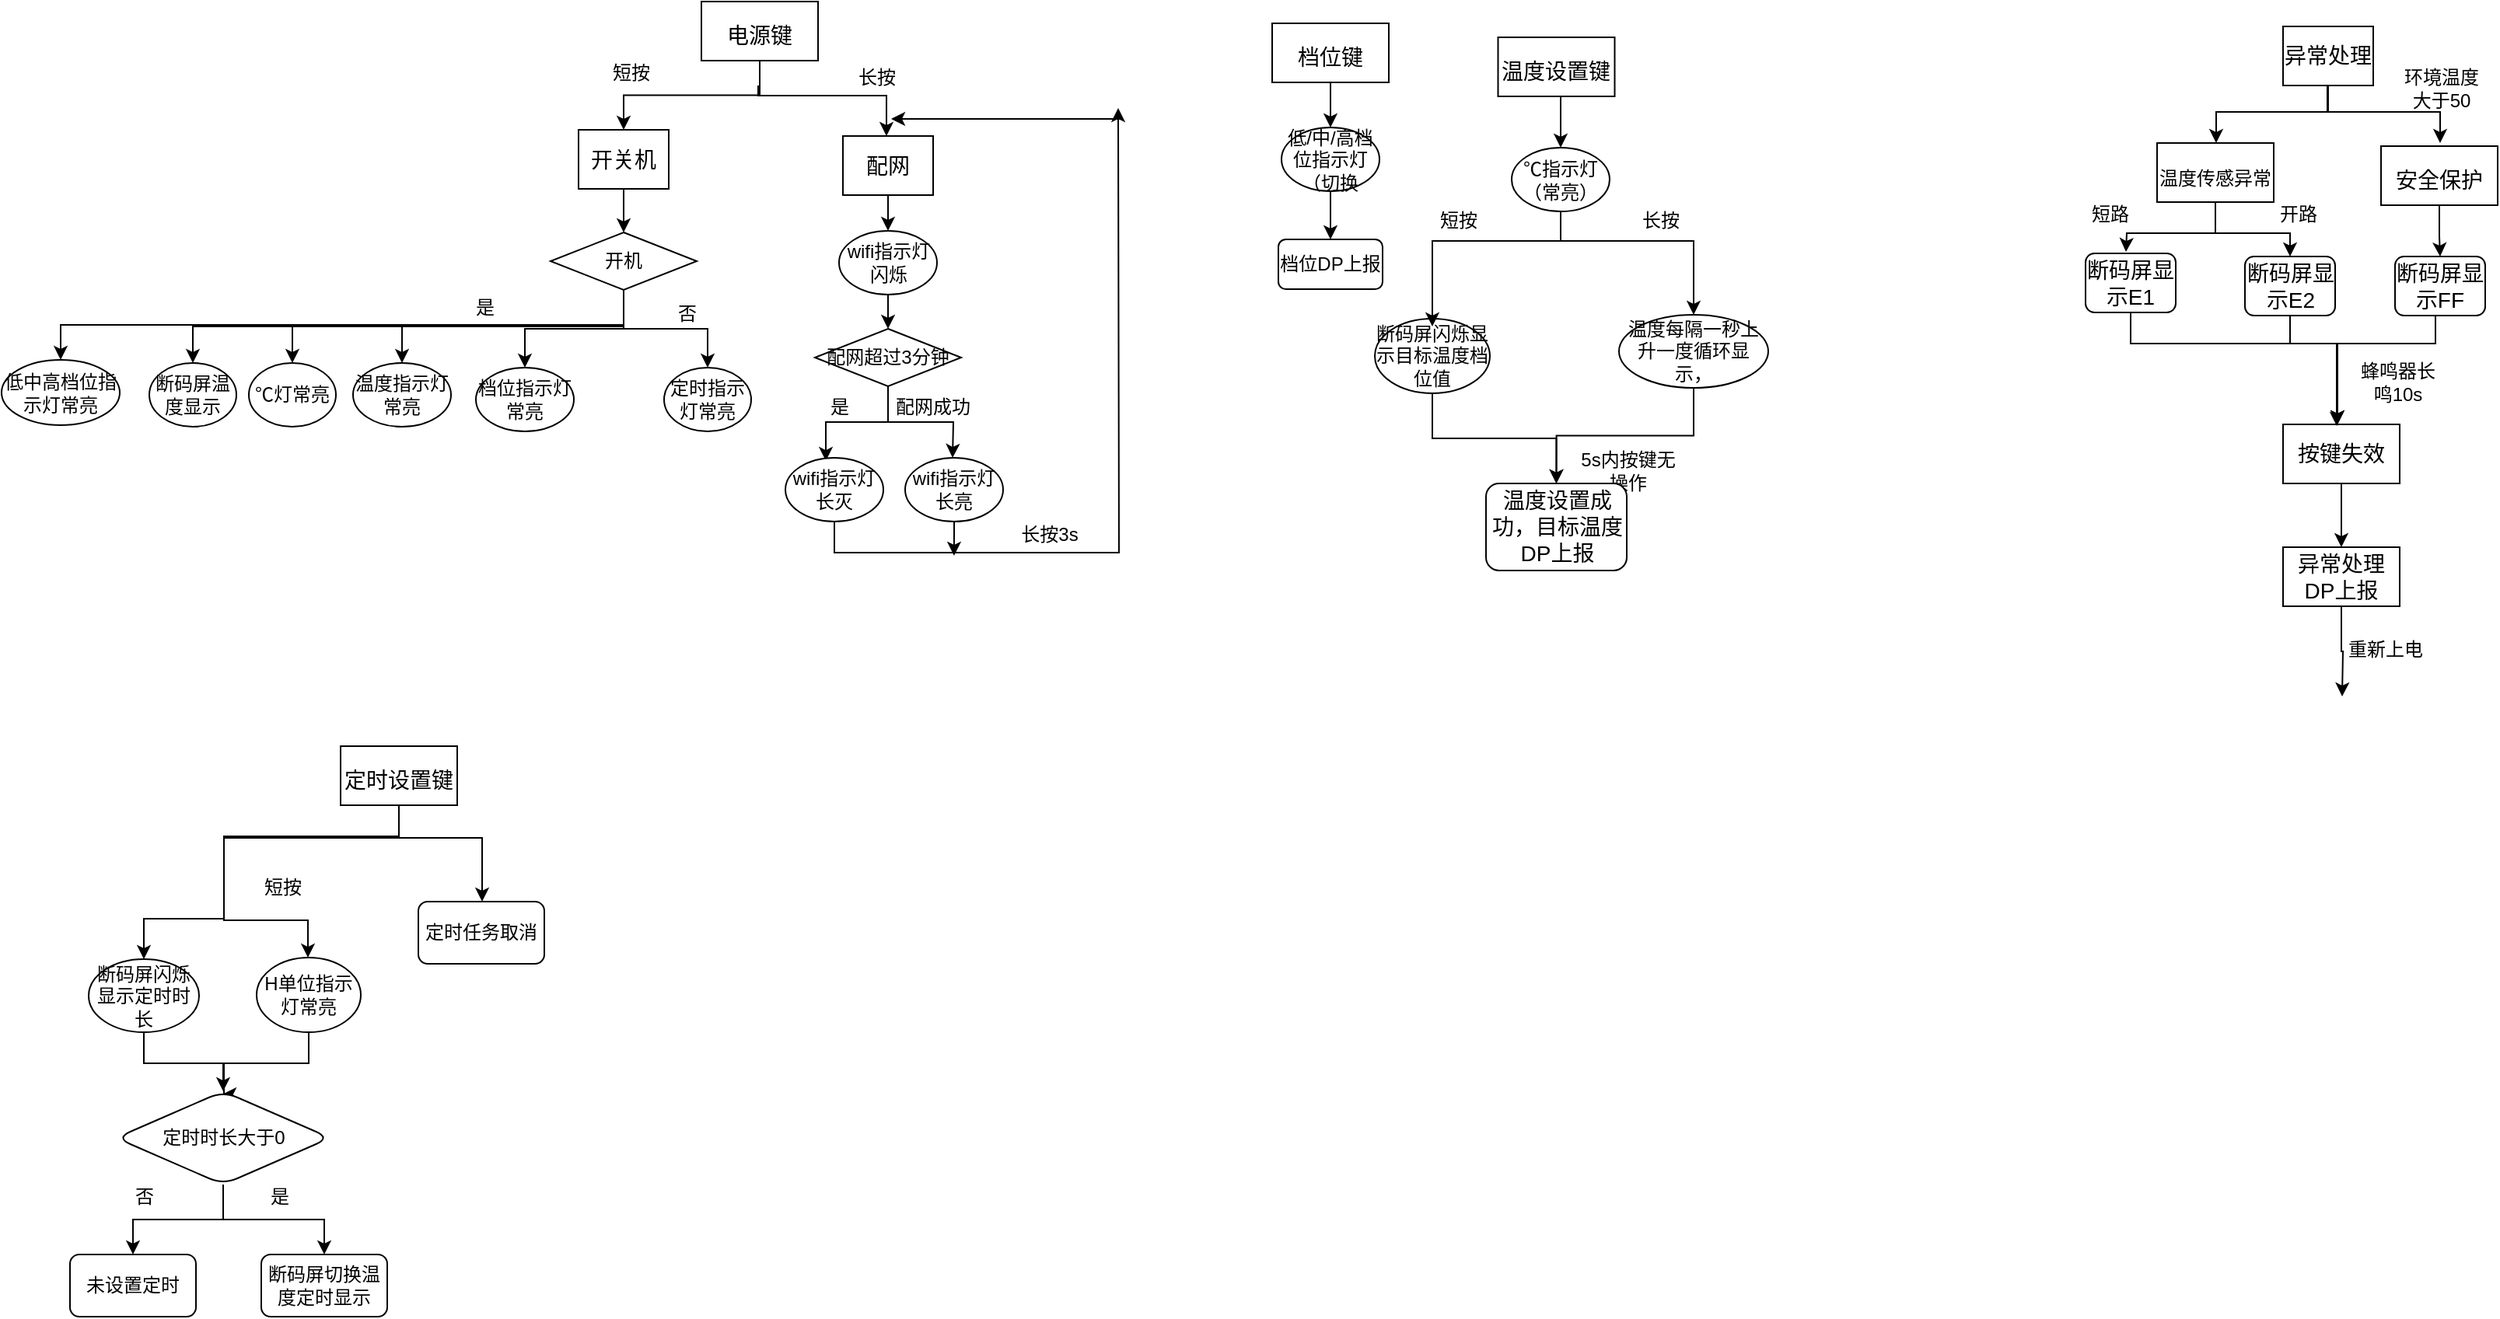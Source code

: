 <mxfile version="15.9.6" type="github">
  <diagram id="7bYu3S5xshXxI2PsXWl_" name="Page-1">
    <mxGraphModel dx="2500" dy="896" grid="0" gridSize="10" guides="1" tooltips="1" connect="1" arrows="1" fold="1" page="1" pageScale="1" pageWidth="827" pageHeight="1169" math="0" shadow="0">
      <root>
        <mxCell id="0" />
        <mxCell id="1" parent="0" />
        <mxCell id="s2p4G6TEXcPG5f_NmB---62" style="edgeStyle=orthogonalEdgeStyle;rounded=0;orthogonalLoop=1;jettySize=auto;html=1;exitX=0.5;exitY=1;exitDx=0;exitDy=0;entryX=0.5;entryY=0;entryDx=0;entryDy=0;" edge="1" parent="1" source="s2p4G6TEXcPG5f_NmB---1" target="s2p4G6TEXcPG5f_NmB---61">
          <mxGeometry relative="1" as="geometry" />
        </mxCell>
        <mxCell id="s2p4G6TEXcPG5f_NmB---1" value="开关机" style="rounded=0;whiteSpace=wrap;html=1;fontSize=14;" vertex="1" parent="1">
          <mxGeometry x="-442" y="259.5" width="58" height="38" as="geometry" />
        </mxCell>
        <mxCell id="s2p4G6TEXcPG5f_NmB---22" style="edgeStyle=orthogonalEdgeStyle;rounded=0;orthogonalLoop=1;jettySize=auto;html=1;exitX=0.5;exitY=1;exitDx=0;exitDy=0;entryX=0.5;entryY=0;entryDx=0;entryDy=0;" edge="1" parent="1" source="s2p4G6TEXcPG5f_NmB---5" target="s2p4G6TEXcPG5f_NmB---18">
          <mxGeometry relative="1" as="geometry" />
        </mxCell>
        <mxCell id="s2p4G6TEXcPG5f_NmB---5" value="&lt;font style=&quot;font-size: 14px&quot;&gt;档位键&lt;/font&gt;" style="rounded=0;whiteSpace=wrap;html=1;fontSize=24;" vertex="1" parent="1">
          <mxGeometry x="4" y="191" width="75" height="38" as="geometry" />
        </mxCell>
        <mxCell id="s2p4G6TEXcPG5f_NmB---184" style="edgeStyle=orthogonalEdgeStyle;rounded=0;orthogonalLoop=1;jettySize=auto;html=1;exitX=0.5;exitY=1;exitDx=0;exitDy=0;entryX=0.5;entryY=0;entryDx=0;entryDy=0;fontSize=12;" edge="1" parent="1" source="s2p4G6TEXcPG5f_NmB---6" target="s2p4G6TEXcPG5f_NmB---182">
          <mxGeometry relative="1" as="geometry" />
        </mxCell>
        <mxCell id="s2p4G6TEXcPG5f_NmB---6" value="&lt;span style=&quot;font-size: 14px&quot;&gt;温度设置键&lt;/span&gt;" style="rounded=0;whiteSpace=wrap;html=1;fontSize=24;" vertex="1" parent="1">
          <mxGeometry x="149.25" y="200" width="75" height="38" as="geometry" />
        </mxCell>
        <mxCell id="s2p4G6TEXcPG5f_NmB---139" style="edgeStyle=orthogonalEdgeStyle;rounded=0;orthogonalLoop=1;jettySize=auto;html=1;exitX=0.5;exitY=1;exitDx=0;exitDy=0;entryX=0.5;entryY=0;entryDx=0;entryDy=0;fontSize=12;" edge="1" parent="1" source="s2p4G6TEXcPG5f_NmB---7" target="s2p4G6TEXcPG5f_NmB---51">
          <mxGeometry relative="1" as="geometry">
            <Array as="points">
              <mxPoint x="-558" y="715" />
              <mxPoint x="-670" y="715" />
              <mxPoint x="-670" y="767" />
              <mxPoint x="-722" y="767" />
            </Array>
          </mxGeometry>
        </mxCell>
        <mxCell id="s2p4G6TEXcPG5f_NmB---140" style="edgeStyle=orthogonalEdgeStyle;rounded=0;orthogonalLoop=1;jettySize=auto;html=1;exitX=0.5;exitY=1;exitDx=0;exitDy=0;fontSize=12;" edge="1" parent="1" source="s2p4G6TEXcPG5f_NmB---7" target="s2p4G6TEXcPG5f_NmB---56">
          <mxGeometry relative="1" as="geometry">
            <Array as="points">
              <mxPoint x="-558" y="714" />
              <mxPoint x="-670" y="714" />
              <mxPoint x="-670" y="768" />
              <mxPoint x="-616" y="768" />
            </Array>
          </mxGeometry>
        </mxCell>
        <mxCell id="s2p4G6TEXcPG5f_NmB---194" style="edgeStyle=orthogonalEdgeStyle;rounded=0;orthogonalLoop=1;jettySize=auto;html=1;exitX=0.5;exitY=1;exitDx=0;exitDy=0;fontSize=12;" edge="1" parent="1" source="s2p4G6TEXcPG5f_NmB---7" target="s2p4G6TEXcPG5f_NmB---193">
          <mxGeometry relative="1" as="geometry">
            <Array as="points">
              <mxPoint x="-558" y="715" />
              <mxPoint x="-504" y="715" />
            </Array>
          </mxGeometry>
        </mxCell>
        <mxCell id="s2p4G6TEXcPG5f_NmB---7" value="&lt;font style=&quot;font-size: 14px&quot;&gt;定时设置键&lt;/font&gt;" style="rounded=0;whiteSpace=wrap;html=1;fontSize=24;" vertex="1" parent="1">
          <mxGeometry x="-595" y="656" width="75" height="38" as="geometry" />
        </mxCell>
        <mxCell id="s2p4G6TEXcPG5f_NmB---17" style="edgeStyle=orthogonalEdgeStyle;rounded=0;orthogonalLoop=1;jettySize=auto;html=1;exitX=0.5;exitY=1;exitDx=0;exitDy=0;entryX=0.5;entryY=0;entryDx=0;entryDy=0;" edge="1" parent="1" source="s2p4G6TEXcPG5f_NmB---8" target="s2p4G6TEXcPG5f_NmB---12">
          <mxGeometry relative="1" as="geometry" />
        </mxCell>
        <mxCell id="s2p4G6TEXcPG5f_NmB---8" value="配网" style="rounded=0;whiteSpace=wrap;html=1;fontSize=14;" vertex="1" parent="1">
          <mxGeometry x="-272" y="263.5" width="58" height="38" as="geometry" />
        </mxCell>
        <mxCell id="s2p4G6TEXcPG5f_NmB---34" value="" style="edgeStyle=orthogonalEdgeStyle;rounded=0;orthogonalLoop=1;jettySize=auto;html=1;" edge="1" parent="1" source="s2p4G6TEXcPG5f_NmB---12" target="s2p4G6TEXcPG5f_NmB---13">
          <mxGeometry relative="1" as="geometry" />
        </mxCell>
        <mxCell id="s2p4G6TEXcPG5f_NmB---12" value="wifi指示灯闪烁" style="ellipse;whiteSpace=wrap;html=1;" vertex="1" parent="1">
          <mxGeometry x="-274.5" y="324.5" width="63" height="41" as="geometry" />
        </mxCell>
        <mxCell id="s2p4G6TEXcPG5f_NmB---37" style="edgeStyle=orthogonalEdgeStyle;rounded=0;orthogonalLoop=1;jettySize=auto;html=1;exitX=0.5;exitY=1;exitDx=0;exitDy=0;entryX=0.413;entryY=0.049;entryDx=0;entryDy=0;entryPerimeter=0;" edge="1" parent="1" source="s2p4G6TEXcPG5f_NmB---13" target="s2p4G6TEXcPG5f_NmB---35">
          <mxGeometry relative="1" as="geometry" />
        </mxCell>
        <mxCell id="s2p4G6TEXcPG5f_NmB---38" style="edgeStyle=orthogonalEdgeStyle;rounded=0;orthogonalLoop=1;jettySize=auto;html=1;exitX=0.5;exitY=1;exitDx=0;exitDy=0;entryX=0.5;entryY=0;entryDx=0;entryDy=0;" edge="1" parent="1" source="s2p4G6TEXcPG5f_NmB---13">
          <mxGeometry relative="1" as="geometry">
            <mxPoint x="-201.5" y="470.5" as="targetPoint" />
          </mxGeometry>
        </mxCell>
        <mxCell id="s2p4G6TEXcPG5f_NmB---13" value="配网超过3分钟" style="rhombus;whiteSpace=wrap;html=1;" vertex="1" parent="1">
          <mxGeometry x="-290" y="387.5" width="94" height="37" as="geometry" />
        </mxCell>
        <mxCell id="s2p4G6TEXcPG5f_NmB---134" style="edgeStyle=orthogonalEdgeStyle;rounded=0;orthogonalLoop=1;jettySize=auto;html=1;exitX=0.5;exitY=1;exitDx=0;exitDy=0;entryX=0.5;entryY=0;entryDx=0;entryDy=0;fontSize=12;" edge="1" parent="1" source="s2p4G6TEXcPG5f_NmB---18" target="s2p4G6TEXcPG5f_NmB---110">
          <mxGeometry relative="1" as="geometry" />
        </mxCell>
        <mxCell id="s2p4G6TEXcPG5f_NmB---18" value="低/中/高档位指示灯（切换" style="ellipse;whiteSpace=wrap;html=1;" vertex="1" parent="1">
          <mxGeometry x="10" y="258" width="63" height="41" as="geometry" />
        </mxCell>
        <mxCell id="s2p4G6TEXcPG5f_NmB---157" style="edgeStyle=orthogonalEdgeStyle;rounded=0;orthogonalLoop=1;jettySize=auto;html=1;exitX=0.5;exitY=1;exitDx=0;exitDy=0;fontSize=12;" edge="1" parent="1" source="s2p4G6TEXcPG5f_NmB---35">
          <mxGeometry relative="1" as="geometry">
            <mxPoint x="-95" y="245.5" as="targetPoint" />
          </mxGeometry>
        </mxCell>
        <mxCell id="s2p4G6TEXcPG5f_NmB---35" value="wifi指示灯长灭" style="ellipse;whiteSpace=wrap;html=1;" vertex="1" parent="1">
          <mxGeometry x="-309" y="470.5" width="63" height="41" as="geometry" />
        </mxCell>
        <mxCell id="s2p4G6TEXcPG5f_NmB---158" style="edgeStyle=orthogonalEdgeStyle;rounded=0;orthogonalLoop=1;jettySize=auto;html=1;exitX=0.5;exitY=1;exitDx=0;exitDy=0;fontSize=12;" edge="1" parent="1" source="s2p4G6TEXcPG5f_NmB---36">
          <mxGeometry relative="1" as="geometry">
            <mxPoint x="-200.529" y="533.5" as="targetPoint" />
          </mxGeometry>
        </mxCell>
        <mxCell id="s2p4G6TEXcPG5f_NmB---36" value="wifi指示灯长亮" style="ellipse;whiteSpace=wrap;html=1;" vertex="1" parent="1">
          <mxGeometry x="-232" y="470.5" width="63" height="41" as="geometry" />
        </mxCell>
        <mxCell id="s2p4G6TEXcPG5f_NmB---39" value="是" style="text;html=1;strokeColor=none;fillColor=none;align=center;verticalAlign=middle;whiteSpace=wrap;rounded=0;" vertex="1" parent="1">
          <mxGeometry x="-304" y="422.5" width="60" height="30" as="geometry" />
        </mxCell>
        <mxCell id="s2p4G6TEXcPG5f_NmB---40" value="配网成功" style="text;html=1;strokeColor=none;fillColor=none;align=center;verticalAlign=middle;whiteSpace=wrap;rounded=0;" vertex="1" parent="1">
          <mxGeometry x="-244" y="422.5" width="60" height="30" as="geometry" />
        </mxCell>
        <mxCell id="s2p4G6TEXcPG5f_NmB---179" style="edgeStyle=orthogonalEdgeStyle;rounded=0;orthogonalLoop=1;jettySize=auto;html=1;exitX=0.5;exitY=1;exitDx=0;exitDy=0;fontSize=12;" edge="1" parent="1" source="s2p4G6TEXcPG5f_NmB---50" target="s2p4G6TEXcPG5f_NmB---163">
          <mxGeometry relative="1" as="geometry" />
        </mxCell>
        <mxCell id="s2p4G6TEXcPG5f_NmB---50" value="断码屏闪烁显示目标温度档位值" style="ellipse;whiteSpace=wrap;html=1;" vertex="1" parent="1">
          <mxGeometry x="70" y="381" width="74" height="48" as="geometry" />
        </mxCell>
        <mxCell id="s2p4G6TEXcPG5f_NmB---167" style="edgeStyle=orthogonalEdgeStyle;rounded=0;orthogonalLoop=1;jettySize=auto;html=1;exitX=0.5;exitY=1;exitDx=0;exitDy=0;fontSize=12;" edge="1" parent="1" source="s2p4G6TEXcPG5f_NmB---51" target="s2p4G6TEXcPG5f_NmB---165">
          <mxGeometry relative="1" as="geometry" />
        </mxCell>
        <mxCell id="s2p4G6TEXcPG5f_NmB---51" value="断码屏闪烁显示定时时长" style="ellipse;whiteSpace=wrap;html=1;" vertex="1" parent="1">
          <mxGeometry x="-757" y="793" width="71" height="47" as="geometry" />
        </mxCell>
        <mxCell id="s2p4G6TEXcPG5f_NmB---141" style="edgeStyle=orthogonalEdgeStyle;rounded=0;orthogonalLoop=1;jettySize=auto;html=1;exitX=0.5;exitY=1;exitDx=0;exitDy=0;fontSize=12;" edge="1" parent="1">
          <mxGeometry relative="1" as="geometry">
            <mxPoint x="-615.5" y="825.0" as="sourcePoint" />
            <mxPoint x="-671" y="880" as="targetPoint" />
            <Array as="points">
              <mxPoint x="-616" y="860" />
              <mxPoint x="-670" y="860" />
            </Array>
          </mxGeometry>
        </mxCell>
        <mxCell id="s2p4G6TEXcPG5f_NmB---56" value="H单位指示灯常亮" style="ellipse;whiteSpace=wrap;html=1;" vertex="1" parent="1">
          <mxGeometry x="-649" y="792" width="67" height="48" as="geometry" />
        </mxCell>
        <mxCell id="s2p4G6TEXcPG5f_NmB---65" value="" style="edgeStyle=orthogonalEdgeStyle;rounded=0;orthogonalLoop=1;jettySize=auto;html=1;" edge="1" parent="1" source="s2p4G6TEXcPG5f_NmB---61" target="s2p4G6TEXcPG5f_NmB---64">
          <mxGeometry relative="1" as="geometry" />
        </mxCell>
        <mxCell id="s2p4G6TEXcPG5f_NmB---70" style="edgeStyle=orthogonalEdgeStyle;rounded=0;orthogonalLoop=1;jettySize=auto;html=1;exitX=0.5;exitY=1;exitDx=0;exitDy=0;" edge="1" parent="1" source="s2p4G6TEXcPG5f_NmB---61" target="s2p4G6TEXcPG5f_NmB---67">
          <mxGeometry relative="1" as="geometry" />
        </mxCell>
        <mxCell id="s2p4G6TEXcPG5f_NmB---71" style="edgeStyle=orthogonalEdgeStyle;rounded=0;orthogonalLoop=1;jettySize=auto;html=1;exitX=0.5;exitY=1;exitDx=0;exitDy=0;" edge="1" parent="1" source="s2p4G6TEXcPG5f_NmB---61" target="s2p4G6TEXcPG5f_NmB---69">
          <mxGeometry relative="1" as="geometry" />
        </mxCell>
        <mxCell id="s2p4G6TEXcPG5f_NmB---145" style="edgeStyle=orthogonalEdgeStyle;rounded=0;orthogonalLoop=1;jettySize=auto;html=1;exitX=0.5;exitY=1;exitDx=0;exitDy=0;entryX=0.5;entryY=0;entryDx=0;entryDy=0;fontSize=12;" edge="1" parent="1" source="s2p4G6TEXcPG5f_NmB---61" target="s2p4G6TEXcPG5f_NmB---127">
          <mxGeometry relative="1" as="geometry" />
        </mxCell>
        <mxCell id="s2p4G6TEXcPG5f_NmB---146" style="edgeStyle=orthogonalEdgeStyle;rounded=0;orthogonalLoop=1;jettySize=auto;html=1;exitX=0.5;exitY=1;exitDx=0;exitDy=0;entryX=0.5;entryY=0;entryDx=0;entryDy=0;fontSize=12;" edge="1" parent="1" source="s2p4G6TEXcPG5f_NmB---61" target="s2p4G6TEXcPG5f_NmB---128">
          <mxGeometry relative="1" as="geometry" />
        </mxCell>
        <mxCell id="s2p4G6TEXcPG5f_NmB---149" style="edgeStyle=orthogonalEdgeStyle;rounded=0;orthogonalLoop=1;jettySize=auto;html=1;exitX=0.5;exitY=1;exitDx=0;exitDy=0;entryX=0.5;entryY=0;entryDx=0;entryDy=0;fontSize=12;" edge="1" parent="1" source="s2p4G6TEXcPG5f_NmB---61" target="s2p4G6TEXcPG5f_NmB---148">
          <mxGeometry relative="1" as="geometry" />
        </mxCell>
        <mxCell id="s2p4G6TEXcPG5f_NmB---61" value="开机" style="rhombus;whiteSpace=wrap;html=1;" vertex="1" parent="1">
          <mxGeometry x="-460" y="325.5" width="94" height="37" as="geometry" />
        </mxCell>
        <mxCell id="s2p4G6TEXcPG5f_NmB---64" value="定时指示灯常亮" style="ellipse;whiteSpace=wrap;html=1;" vertex="1" parent="1">
          <mxGeometry x="-387" y="412.5" width="56" height="41" as="geometry" />
        </mxCell>
        <mxCell id="s2p4G6TEXcPG5f_NmB---66" value="否" style="text;html=1;strokeColor=none;fillColor=none;align=center;verticalAlign=middle;whiteSpace=wrap;rounded=0;" vertex="1" parent="1">
          <mxGeometry x="-402" y="362.5" width="60" height="30" as="geometry" />
        </mxCell>
        <mxCell id="s2p4G6TEXcPG5f_NmB---67" value="断码屏温度显示" style="ellipse;whiteSpace=wrap;html=1;" vertex="1" parent="1">
          <mxGeometry x="-718" y="409.5" width="56" height="41" as="geometry" />
        </mxCell>
        <mxCell id="s2p4G6TEXcPG5f_NmB---69" value="℃灯常亮" style="ellipse;whiteSpace=wrap;html=1;" vertex="1" parent="1">
          <mxGeometry x="-654" y="409.5" width="56" height="41" as="geometry" />
        </mxCell>
        <mxCell id="s2p4G6TEXcPG5f_NmB---73" value="是" style="text;html=1;strokeColor=none;fillColor=none;align=center;verticalAlign=middle;whiteSpace=wrap;rounded=0;" vertex="1" parent="1">
          <mxGeometry x="-532" y="358.5" width="60" height="30" as="geometry" />
        </mxCell>
        <mxCell id="s2p4G6TEXcPG5f_NmB---77" style="edgeStyle=orthogonalEdgeStyle;rounded=0;orthogonalLoop=1;jettySize=auto;html=1;" edge="1" parent="1" target="s2p4G6TEXcPG5f_NmB---75">
          <mxGeometry relative="1" as="geometry">
            <mxPoint x="683" y="231" as="sourcePoint" />
            <Array as="points">
              <mxPoint x="683" y="248" />
              <mxPoint x="611" y="248" />
            </Array>
          </mxGeometry>
        </mxCell>
        <mxCell id="s2p4G6TEXcPG5f_NmB---78" style="edgeStyle=orthogonalEdgeStyle;rounded=0;orthogonalLoop=1;jettySize=auto;html=1;exitX=0.5;exitY=1;exitDx=0;exitDy=0;" edge="1" parent="1">
          <mxGeometry relative="1" as="geometry">
            <mxPoint x="682.5" y="230" as="sourcePoint" />
            <mxPoint x="755" y="268" as="targetPoint" />
            <Array as="points">
              <mxPoint x="683" y="248" />
              <mxPoint x="755" y="248" />
            </Array>
          </mxGeometry>
        </mxCell>
        <mxCell id="s2p4G6TEXcPG5f_NmB---91" style="edgeStyle=orthogonalEdgeStyle;rounded=0;orthogonalLoop=1;jettySize=auto;html=1;exitX=0.5;exitY=1;exitDx=0;exitDy=0;fontSize=12;" edge="1" parent="1" source="s2p4G6TEXcPG5f_NmB---75">
          <mxGeometry relative="1" as="geometry">
            <mxPoint x="553" y="338" as="targetPoint" />
          </mxGeometry>
        </mxCell>
        <mxCell id="s2p4G6TEXcPG5f_NmB---92" style="edgeStyle=orthogonalEdgeStyle;rounded=0;orthogonalLoop=1;jettySize=auto;html=1;exitX=0.5;exitY=1;exitDx=0;exitDy=0;fontSize=12;" edge="1" parent="1" source="s2p4G6TEXcPG5f_NmB---75" target="s2p4G6TEXcPG5f_NmB---89">
          <mxGeometry relative="1" as="geometry" />
        </mxCell>
        <mxCell id="s2p4G6TEXcPG5f_NmB---75" value="&lt;p&gt;&lt;font style=&quot;font-size: 12px&quot;&gt;温度传感异常&lt;/font&gt;&lt;br&gt;&lt;/p&gt;" style="rounded=0;whiteSpace=wrap;html=1;fontSize=24;align=center;" vertex="1" parent="1">
          <mxGeometry x="573" y="268" width="75" height="38" as="geometry" />
        </mxCell>
        <mxCell id="s2p4G6TEXcPG5f_NmB---99" value="" style="edgeStyle=orthogonalEdgeStyle;rounded=0;orthogonalLoop=1;jettySize=auto;html=1;fontSize=12;" edge="1" parent="1" source="s2p4G6TEXcPG5f_NmB---76" target="s2p4G6TEXcPG5f_NmB---90">
          <mxGeometry relative="1" as="geometry" />
        </mxCell>
        <mxCell id="s2p4G6TEXcPG5f_NmB---76" value="&lt;div&gt;&lt;span style=&quot;font-size: 14px ; line-height: 1&quot;&gt;安全保护&lt;/span&gt;&lt;/div&gt;" style="rounded=0;whiteSpace=wrap;html=1;fontSize=24;align=center;" vertex="1" parent="1">
          <mxGeometry x="717" y="270" width="75" height="38" as="geometry" />
        </mxCell>
        <mxCell id="s2p4G6TEXcPG5f_NmB---119" style="edgeStyle=orthogonalEdgeStyle;rounded=0;orthogonalLoop=1;jettySize=auto;html=1;exitX=0.5;exitY=1;exitDx=0;exitDy=0;entryX=0.5;entryY=0;entryDx=0;entryDy=0;fontSize=12;" edge="1" parent="1" source="s2p4G6TEXcPG5f_NmB---87" target="s2p4G6TEXcPG5f_NmB---118">
          <mxGeometry relative="1" as="geometry" />
        </mxCell>
        <mxCell id="s2p4G6TEXcPG5f_NmB---87" value="按键失效" style="rounded=0;whiteSpace=wrap;html=1;fontSize=14;" vertex="1" parent="1">
          <mxGeometry x="654" y="449" width="75" height="38" as="geometry" />
        </mxCell>
        <mxCell id="s2p4G6TEXcPG5f_NmB---101" style="edgeStyle=orthogonalEdgeStyle;rounded=0;orthogonalLoop=1;jettySize=auto;html=1;fontSize=12;" edge="1" parent="1" source="s2p4G6TEXcPG5f_NmB---88" target="s2p4G6TEXcPG5f_NmB---87">
          <mxGeometry relative="1" as="geometry">
            <Array as="points">
              <mxPoint x="556" y="397" />
              <mxPoint x="689" y="397" />
            </Array>
          </mxGeometry>
        </mxCell>
        <mxCell id="s2p4G6TEXcPG5f_NmB---88" value="断码屏显示E1" style="rounded=1;whiteSpace=wrap;html=1;fontSize=14;shadow=0;glass=0;" vertex="1" parent="1">
          <mxGeometry x="527" y="339" width="58" height="38" as="geometry" />
        </mxCell>
        <mxCell id="s2p4G6TEXcPG5f_NmB---103" style="edgeStyle=orthogonalEdgeStyle;rounded=0;orthogonalLoop=1;jettySize=auto;html=1;exitX=0.5;exitY=1;exitDx=0;exitDy=0;fontSize=12;" edge="1" parent="1" source="s2p4G6TEXcPG5f_NmB---89">
          <mxGeometry relative="1" as="geometry">
            <mxPoint x="689" y="449" as="targetPoint" />
            <Array as="points">
              <mxPoint x="659" y="397" />
              <mxPoint x="689" y="397" />
            </Array>
          </mxGeometry>
        </mxCell>
        <mxCell id="s2p4G6TEXcPG5f_NmB---89" value="断码屏显示E2" style="rounded=1;whiteSpace=wrap;html=1;fontSize=14;" vertex="1" parent="1">
          <mxGeometry x="629.5" y="341" width="58" height="38" as="geometry" />
        </mxCell>
        <mxCell id="s2p4G6TEXcPG5f_NmB---106" style="edgeStyle=orthogonalEdgeStyle;rounded=0;orthogonalLoop=1;jettySize=auto;html=1;exitX=0.5;exitY=1;exitDx=0;exitDy=0;entryX=0.5;entryY=0;entryDx=0;entryDy=0;fontSize=12;" edge="1" parent="1">
          <mxGeometry relative="1" as="geometry">
            <mxPoint x="752" y="379" as="sourcePoint" />
            <mxPoint x="688.5" y="450" as="targetPoint" />
            <Array as="points">
              <mxPoint x="752" y="397" />
              <mxPoint x="689" y="397" />
            </Array>
          </mxGeometry>
        </mxCell>
        <mxCell id="s2p4G6TEXcPG5f_NmB---90" value="断码屏显示FF" style="rounded=1;whiteSpace=wrap;html=1;fontSize=14;" vertex="1" parent="1">
          <mxGeometry x="726" y="341" width="58" height="38" as="geometry" />
        </mxCell>
        <mxCell id="s2p4G6TEXcPG5f_NmB---93" value="短路" style="text;html=1;strokeColor=none;fillColor=none;align=center;verticalAlign=middle;whiteSpace=wrap;rounded=0;fontSize=12;" vertex="1" parent="1">
          <mxGeometry x="513" y="299" width="60" height="30" as="geometry" />
        </mxCell>
        <mxCell id="s2p4G6TEXcPG5f_NmB---96" value="开路" style="text;html=1;strokeColor=none;fillColor=none;align=center;verticalAlign=middle;whiteSpace=wrap;rounded=0;fontSize=12;" vertex="1" parent="1">
          <mxGeometry x="634" y="299" width="60" height="30" as="geometry" />
        </mxCell>
        <mxCell id="s2p4G6TEXcPG5f_NmB---100" value="环境温度大于50" style="text;html=1;strokeColor=none;fillColor=none;align=center;verticalAlign=middle;whiteSpace=wrap;rounded=0;fontSize=12;" vertex="1" parent="1">
          <mxGeometry x="726" y="218" width="60" height="30" as="geometry" />
        </mxCell>
        <mxCell id="s2p4G6TEXcPG5f_NmB---107" value="蜂鸣器长鸣10s" style="text;html=1;strokeColor=none;fillColor=none;align=center;verticalAlign=middle;whiteSpace=wrap;rounded=0;fontSize=12;" vertex="1" parent="1">
          <mxGeometry x="698" y="407" width="60" height="30" as="geometry" />
        </mxCell>
        <mxCell id="s2p4G6TEXcPG5f_NmB---109" value="异常处理" style="rounded=0;whiteSpace=wrap;html=1;fontSize=14;" vertex="1" parent="1">
          <mxGeometry x="654" y="193" width="58" height="38" as="geometry" />
        </mxCell>
        <mxCell id="s2p4G6TEXcPG5f_NmB---110" value="档位DP上报" style="rounded=1;whiteSpace=wrap;html=1;fontSize=12;" vertex="1" parent="1">
          <mxGeometry x="8" y="330" width="67" height="32" as="geometry" />
        </mxCell>
        <mxCell id="s2p4G6TEXcPG5f_NmB---114" value="断码屏切换温度定时显示" style="rounded=1;whiteSpace=wrap;html=1;fontSize=12;" vertex="1" parent="1">
          <mxGeometry x="-646" y="983" width="81" height="40" as="geometry" />
        </mxCell>
        <mxCell id="s2p4G6TEXcPG5f_NmB---120" style="edgeStyle=orthogonalEdgeStyle;rounded=0;orthogonalLoop=1;jettySize=auto;html=1;exitX=0.5;exitY=1;exitDx=0;exitDy=0;fontSize=12;" edge="1" parent="1" source="s2p4G6TEXcPG5f_NmB---118">
          <mxGeometry relative="1" as="geometry">
            <mxPoint x="692" y="624" as="targetPoint" />
          </mxGeometry>
        </mxCell>
        <mxCell id="s2p4G6TEXcPG5f_NmB---118" value="异常处理DP上报" style="rounded=0;whiteSpace=wrap;html=1;fontSize=14;" vertex="1" parent="1">
          <mxGeometry x="654" y="528" width="75" height="38" as="geometry" />
        </mxCell>
        <mxCell id="s2p4G6TEXcPG5f_NmB---121" value="重新上电" style="text;html=1;strokeColor=none;fillColor=none;align=center;verticalAlign=middle;whiteSpace=wrap;rounded=0;shadow=0;glass=0;fontSize=12;" vertex="1" parent="1">
          <mxGeometry x="690" y="579" width="60" height="30" as="geometry" />
        </mxCell>
        <mxCell id="s2p4G6TEXcPG5f_NmB---122" value="5s内按键无操作" style="text;html=1;strokeColor=none;fillColor=none;align=center;verticalAlign=middle;whiteSpace=wrap;rounded=0;shadow=0;glass=0;fontSize=12;" vertex="1" parent="1">
          <mxGeometry x="196" y="464" width="74" height="30" as="geometry" />
        </mxCell>
        <mxCell id="s2p4G6TEXcPG5f_NmB---127" value="温度指示灯常亮" style="ellipse;whiteSpace=wrap;html=1;" vertex="1" parent="1">
          <mxGeometry x="-587" y="409.5" width="63" height="41" as="geometry" />
        </mxCell>
        <mxCell id="s2p4G6TEXcPG5f_NmB---128" value="档位指示灯常亮" style="ellipse;whiteSpace=wrap;html=1;" vertex="1" parent="1">
          <mxGeometry x="-508" y="412.5" width="63" height="41" as="geometry" />
        </mxCell>
        <mxCell id="s2p4G6TEXcPG5f_NmB---150" style="edgeStyle=orthogonalEdgeStyle;rounded=0;orthogonalLoop=1;jettySize=auto;html=1;exitX=0.5;exitY=1;exitDx=0;exitDy=0;entryX=0.5;entryY=0;entryDx=0;entryDy=0;fontSize=12;" edge="1" parent="1" source="s2p4G6TEXcPG5f_NmB---143" target="s2p4G6TEXcPG5f_NmB---1">
          <mxGeometry relative="1" as="geometry" />
        </mxCell>
        <mxCell id="s2p4G6TEXcPG5f_NmB---152" style="edgeStyle=orthogonalEdgeStyle;rounded=0;orthogonalLoop=1;jettySize=auto;html=1;exitX=0.5;exitY=1;exitDx=0;exitDy=0;fontSize=12;" edge="1" parent="1">
          <mxGeometry relative="1" as="geometry">
            <mxPoint x="-326.5" y="231" as="sourcePoint" />
            <mxPoint x="-244" y="263.5" as="targetPoint" />
            <Array as="points">
              <mxPoint x="-327" y="237.5" />
              <mxPoint x="-244" y="237.5" />
            </Array>
          </mxGeometry>
        </mxCell>
        <mxCell id="s2p4G6TEXcPG5f_NmB---143" value="&lt;font style=&quot;font-size: 14px&quot;&gt;电源键&lt;/font&gt;" style="rounded=0;whiteSpace=wrap;html=1;fontSize=24;" vertex="1" parent="1">
          <mxGeometry x="-363" y="177" width="75" height="38" as="geometry" />
        </mxCell>
        <mxCell id="s2p4G6TEXcPG5f_NmB---148" value="低中高档位指示灯常亮" style="ellipse;whiteSpace=wrap;html=1;" vertex="1" parent="1">
          <mxGeometry x="-813" y="407.5" width="76" height="42" as="geometry" />
        </mxCell>
        <mxCell id="s2p4G6TEXcPG5f_NmB---153" value="长按" style="text;html=1;strokeColor=none;fillColor=none;align=center;verticalAlign=middle;whiteSpace=wrap;rounded=0;shadow=0;glass=0;fontSize=12;" vertex="1" parent="1">
          <mxGeometry x="-280" y="210.5" width="60" height="30" as="geometry" />
        </mxCell>
        <mxCell id="s2p4G6TEXcPG5f_NmB---154" value="短按" style="text;html=1;strokeColor=none;fillColor=none;align=center;verticalAlign=middle;whiteSpace=wrap;rounded=0;shadow=0;glass=0;fontSize=12;" vertex="1" parent="1">
          <mxGeometry x="-438" y="207.5" width="60" height="30" as="geometry" />
        </mxCell>
        <mxCell id="s2p4G6TEXcPG5f_NmB---159" value="长按3s" style="text;html=1;strokeColor=none;fillColor=none;align=center;verticalAlign=middle;whiteSpace=wrap;rounded=0;shadow=0;glass=0;fontSize=12;" vertex="1" parent="1">
          <mxGeometry x="-169" y="504.5" width="60" height="30" as="geometry" />
        </mxCell>
        <mxCell id="s2p4G6TEXcPG5f_NmB---160" value="" style="endArrow=classic;html=1;rounded=0;fontSize=12;" edge="1" parent="1">
          <mxGeometry width="50" height="50" relative="1" as="geometry">
            <mxPoint x="-93" y="252.5" as="sourcePoint" />
            <mxPoint x="-241" y="252.5" as="targetPoint" />
          </mxGeometry>
        </mxCell>
        <mxCell id="s2p4G6TEXcPG5f_NmB---163" value="温度设置成功，目标温度DP上报" style="rounded=1;whiteSpace=wrap;html=1;fontSize=14;" vertex="1" parent="1">
          <mxGeometry x="141.5" y="487" width="90.5" height="56" as="geometry" />
        </mxCell>
        <mxCell id="s2p4G6TEXcPG5f_NmB---169" style="edgeStyle=orthogonalEdgeStyle;rounded=0;orthogonalLoop=1;jettySize=auto;html=1;exitX=0.5;exitY=1;exitDx=0;exitDy=0;fontSize=12;" edge="1" parent="1" source="s2p4G6TEXcPG5f_NmB---165" target="s2p4G6TEXcPG5f_NmB---114">
          <mxGeometry relative="1" as="geometry" />
        </mxCell>
        <mxCell id="s2p4G6TEXcPG5f_NmB---189" style="edgeStyle=orthogonalEdgeStyle;rounded=0;orthogonalLoop=1;jettySize=auto;html=1;exitX=0.5;exitY=1;exitDx=0;exitDy=0;entryX=0.5;entryY=0;entryDx=0;entryDy=0;fontSize=12;" edge="1" parent="1" source="s2p4G6TEXcPG5f_NmB---165" target="s2p4G6TEXcPG5f_NmB---188">
          <mxGeometry relative="1" as="geometry" />
        </mxCell>
        <mxCell id="s2p4G6TEXcPG5f_NmB---165" value="定时时长大于0" style="rhombus;whiteSpace=wrap;html=1;rounded=1;shadow=0;glass=0;fontSize=12;align=center;" vertex="1" parent="1">
          <mxGeometry x="-739.37" y="878" width="137.75" height="60" as="geometry" />
        </mxCell>
        <mxCell id="s2p4G6TEXcPG5f_NmB---171" value="是" style="text;html=1;strokeColor=none;fillColor=none;align=center;verticalAlign=middle;whiteSpace=wrap;rounded=0;shadow=0;glass=0;fontSize=12;" vertex="1" parent="1">
          <mxGeometry x="-664" y="931" width="60" height="30" as="geometry" />
        </mxCell>
        <mxCell id="s2p4G6TEXcPG5f_NmB---172" value="短按" style="text;html=1;strokeColor=none;fillColor=none;align=center;verticalAlign=middle;whiteSpace=wrap;rounded=0;shadow=0;glass=0;fontSize=12;" vertex="1" parent="1">
          <mxGeometry x="94" y="303" width="60" height="30" as="geometry" />
        </mxCell>
        <mxCell id="s2p4G6TEXcPG5f_NmB---181" style="edgeStyle=orthogonalEdgeStyle;rounded=0;orthogonalLoop=1;jettySize=auto;html=1;exitX=0.5;exitY=1;exitDx=0;exitDy=0;entryX=0.5;entryY=0;entryDx=0;entryDy=0;fontSize=12;" edge="1" parent="1" source="s2p4G6TEXcPG5f_NmB---173" target="s2p4G6TEXcPG5f_NmB---163">
          <mxGeometry relative="1" as="geometry" />
        </mxCell>
        <mxCell id="s2p4G6TEXcPG5f_NmB---173" value="温度每隔一秒上升一度循环显示，" style="ellipse;whiteSpace=wrap;html=1;rounded=1;shadow=0;glass=0;fontSize=12;" vertex="1" parent="1">
          <mxGeometry x="227" y="378.5" width="96" height="47" as="geometry" />
        </mxCell>
        <mxCell id="s2p4G6TEXcPG5f_NmB---176" value="长按" style="text;html=1;strokeColor=none;fillColor=none;align=center;verticalAlign=middle;whiteSpace=wrap;rounded=0;shadow=0;glass=0;fontSize=12;" vertex="1" parent="1">
          <mxGeometry x="224.25" y="303" width="60" height="30" as="geometry" />
        </mxCell>
        <mxCell id="s2p4G6TEXcPG5f_NmB---185" style="edgeStyle=orthogonalEdgeStyle;rounded=0;orthogonalLoop=1;jettySize=auto;html=1;exitX=0.5;exitY=1;exitDx=0;exitDy=0;fontSize=12;" edge="1" parent="1">
          <mxGeometry relative="1" as="geometry">
            <mxPoint x="189.5" y="317.0" as="sourcePoint" />
            <mxPoint x="107" y="386" as="targetPoint" />
            <Array as="points">
              <mxPoint x="190" y="331" />
              <mxPoint x="107" y="331" />
            </Array>
          </mxGeometry>
        </mxCell>
        <mxCell id="s2p4G6TEXcPG5f_NmB---186" style="edgeStyle=orthogonalEdgeStyle;rounded=0;orthogonalLoop=1;jettySize=auto;html=1;exitX=0.5;exitY=1;exitDx=0;exitDy=0;fontSize=12;" edge="1" parent="1" source="s2p4G6TEXcPG5f_NmB---182" target="s2p4G6TEXcPG5f_NmB---173">
          <mxGeometry relative="1" as="geometry">
            <Array as="points">
              <mxPoint x="190" y="331" />
              <mxPoint x="275" y="331" />
            </Array>
          </mxGeometry>
        </mxCell>
        <mxCell id="s2p4G6TEXcPG5f_NmB---182" value="℃指示灯（常亮）" style="ellipse;whiteSpace=wrap;html=1;" vertex="1" parent="1">
          <mxGeometry x="158" y="271" width="63" height="41" as="geometry" />
        </mxCell>
        <mxCell id="s2p4G6TEXcPG5f_NmB---187" value="短按" style="text;html=1;strokeColor=none;fillColor=none;align=center;verticalAlign=middle;whiteSpace=wrap;rounded=0;shadow=0;glass=0;fontSize=12;" vertex="1" parent="1">
          <mxGeometry x="-661.62" y="732" width="60" height="30" as="geometry" />
        </mxCell>
        <mxCell id="s2p4G6TEXcPG5f_NmB---188" value="未设置定时" style="rounded=1;whiteSpace=wrap;html=1;fontSize=12;" vertex="1" parent="1">
          <mxGeometry x="-769" y="983" width="81" height="40" as="geometry" />
        </mxCell>
        <mxCell id="s2p4G6TEXcPG5f_NmB---190" value="否" style="text;html=1;strokeColor=none;fillColor=none;align=center;verticalAlign=middle;whiteSpace=wrap;rounded=0;shadow=0;glass=0;fontSize=12;" vertex="1" parent="1">
          <mxGeometry x="-751.5" y="931" width="60" height="30" as="geometry" />
        </mxCell>
        <mxCell id="s2p4G6TEXcPG5f_NmB---193" value="定时任务取消" style="rounded=1;whiteSpace=wrap;html=1;fontSize=12;" vertex="1" parent="1">
          <mxGeometry x="-545" y="756" width="81" height="40" as="geometry" />
        </mxCell>
      </root>
    </mxGraphModel>
  </diagram>
</mxfile>
